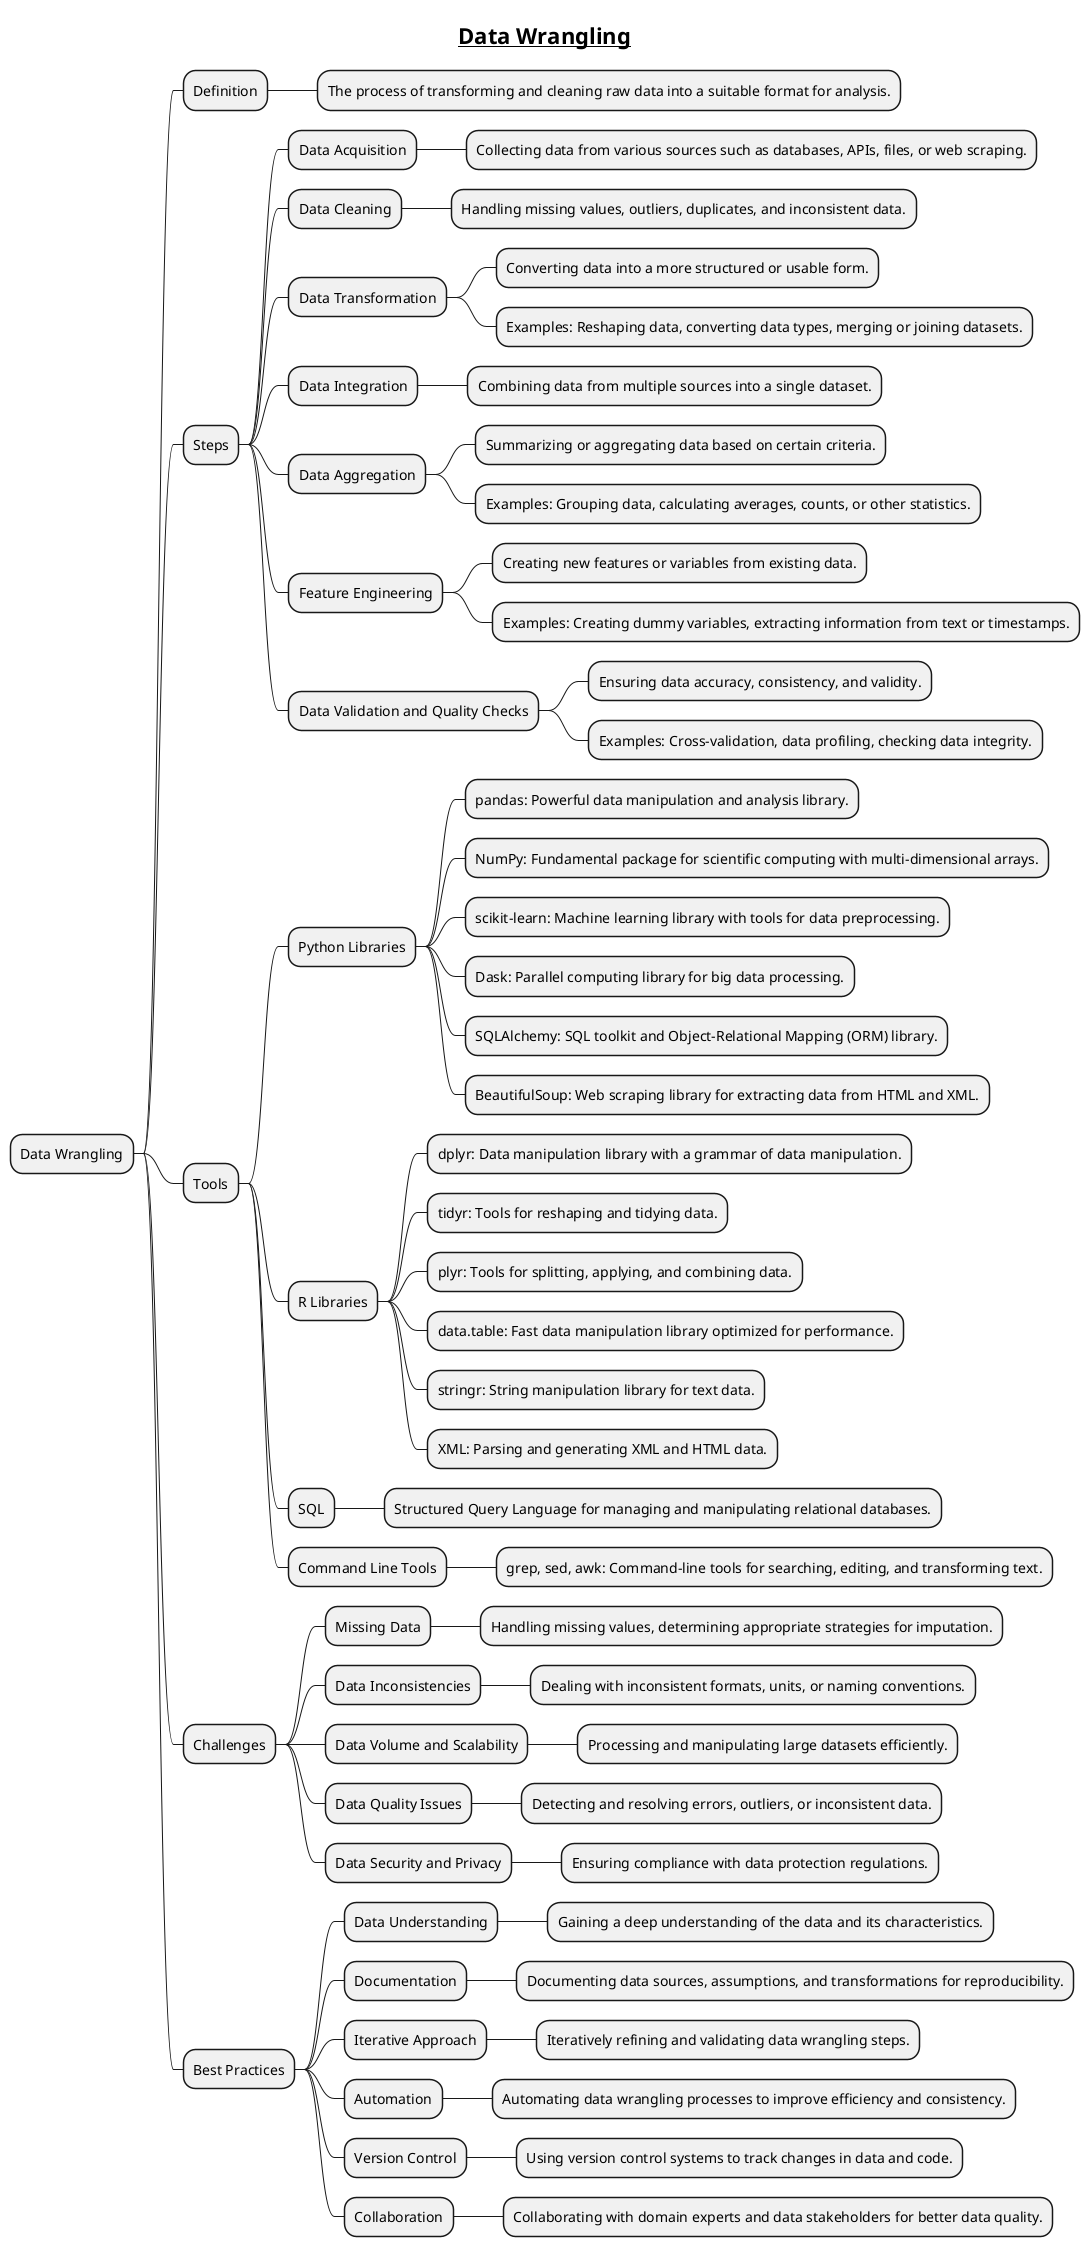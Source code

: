 @startmindmap
title =__Data Wrangling__

* Data Wrangling

** Definition
*** The process of transforming and cleaning raw data into a suitable format for analysis.

** Steps

*** Data Acquisition
**** Collecting data from various sources such as databases, APIs, files, or web scraping.

*** Data Cleaning
**** Handling missing values, outliers, duplicates, and inconsistent data.

*** Data Transformation
**** Converting data into a more structured or usable form.
**** Examples: Reshaping data, converting data types, merging or joining datasets.

*** Data Integration
**** Combining data from multiple sources into a single dataset.

*** Data Aggregation
**** Summarizing or aggregating data based on certain criteria.
**** Examples: Grouping data, calculating averages, counts, or other statistics.

*** Feature Engineering
**** Creating new features or variables from existing data.
**** Examples: Creating dummy variables, extracting information from text or timestamps.

*** Data Validation and Quality Checks
**** Ensuring data accuracy, consistency, and validity.
**** Examples: Cross-validation, data profiling, checking data integrity.

** Tools

*** Python Libraries
**** pandas: Powerful data manipulation and analysis library.
**** NumPy: Fundamental package for scientific computing with multi-dimensional arrays.
**** scikit-learn: Machine learning library with tools for data preprocessing.
**** Dask: Parallel computing library for big data processing.
**** SQLAlchemy: SQL toolkit and Object-Relational Mapping (ORM) library.
**** BeautifulSoup: Web scraping library for extracting data from HTML and XML.

*** R Libraries
**** dplyr: Data manipulation library with a grammar of data manipulation.
**** tidyr: Tools for reshaping and tidying data.
**** plyr: Tools for splitting, applying, and combining data.
**** data.table: Fast data manipulation library optimized for performance.
**** stringr: String manipulation library for text data.
**** XML: Parsing and generating XML and HTML data.

*** SQL
**** Structured Query Language for managing and manipulating relational databases.

*** Command Line Tools
**** grep, sed, awk: Command-line tools for searching, editing, and transforming text.

** Challenges

*** Missing Data
**** Handling missing values, determining appropriate strategies for imputation.

*** Data Inconsistencies
**** Dealing with inconsistent formats, units, or naming conventions.

*** Data Volume and Scalability
**** Processing and manipulating large datasets efficiently.

*** Data Quality Issues
**** Detecting and resolving errors, outliers, or inconsistent data.

*** Data Security and Privacy
**** Ensuring compliance with data protection regulations.

** Best Practices

*** Data Understanding
**** Gaining a deep understanding of the data and its characteristics.

*** Documentation
**** Documenting data sources, assumptions, and transformations for reproducibility.

*** Iterative Approach
**** Iteratively refining and validating data wrangling steps.

*** Automation
**** Automating data wrangling processes to improve efficiency and consistency.

*** Version Control
**** Using version control systems to track changes in data and code.

*** Collaboration
**** Collaborating with domain experts and data stakeholders for better data quality.

@endmindmap
